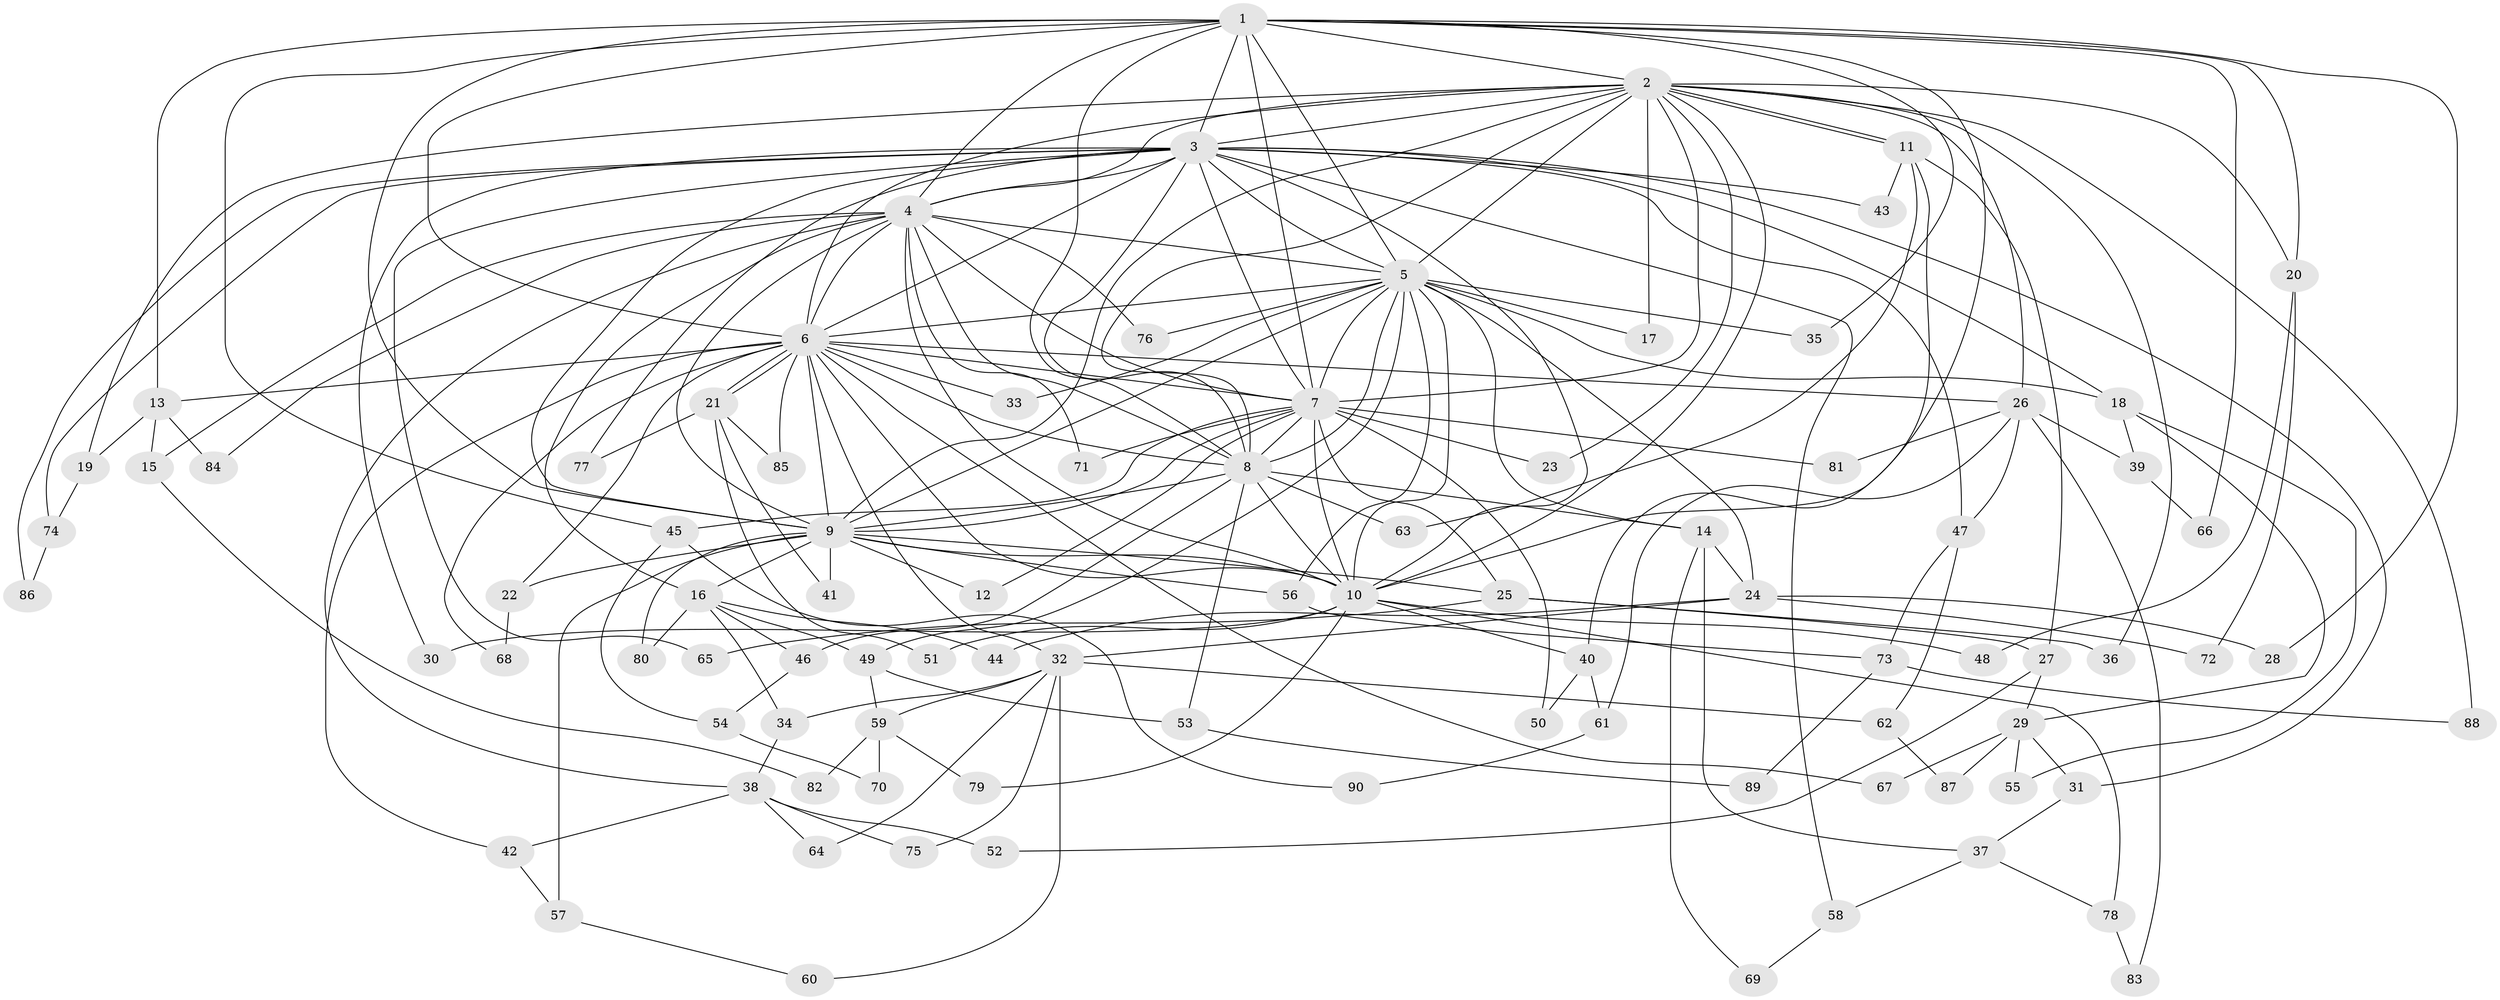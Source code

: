 // coarse degree distribution, {23: 0.037037037037037035, 20: 0.037037037037037035, 4: 0.14814814814814814, 6: 0.1111111111111111, 3: 0.18518518518518517, 2: 0.3333333333333333, 5: 0.07407407407407407, 1: 0.07407407407407407}
// Generated by graph-tools (version 1.1) at 2025/17/03/04/25 18:17:46]
// undirected, 90 vertices, 205 edges
graph export_dot {
graph [start="1"]
  node [color=gray90,style=filled];
  1;
  2;
  3;
  4;
  5;
  6;
  7;
  8;
  9;
  10;
  11;
  12;
  13;
  14;
  15;
  16;
  17;
  18;
  19;
  20;
  21;
  22;
  23;
  24;
  25;
  26;
  27;
  28;
  29;
  30;
  31;
  32;
  33;
  34;
  35;
  36;
  37;
  38;
  39;
  40;
  41;
  42;
  43;
  44;
  45;
  46;
  47;
  48;
  49;
  50;
  51;
  52;
  53;
  54;
  55;
  56;
  57;
  58;
  59;
  60;
  61;
  62;
  63;
  64;
  65;
  66;
  67;
  68;
  69;
  70;
  71;
  72;
  73;
  74;
  75;
  76;
  77;
  78;
  79;
  80;
  81;
  82;
  83;
  84;
  85;
  86;
  87;
  88;
  89;
  90;
  1 -- 2;
  1 -- 3;
  1 -- 4;
  1 -- 5;
  1 -- 6;
  1 -- 7;
  1 -- 8;
  1 -- 9;
  1 -- 10;
  1 -- 13;
  1 -- 20;
  1 -- 28;
  1 -- 35;
  1 -- 45;
  1 -- 66;
  2 -- 3;
  2 -- 4;
  2 -- 5;
  2 -- 6;
  2 -- 7;
  2 -- 8;
  2 -- 9;
  2 -- 10;
  2 -- 11;
  2 -- 11;
  2 -- 17;
  2 -- 19;
  2 -- 20;
  2 -- 23;
  2 -- 26;
  2 -- 36;
  2 -- 88;
  3 -- 4;
  3 -- 5;
  3 -- 6;
  3 -- 7;
  3 -- 8;
  3 -- 9;
  3 -- 10;
  3 -- 18;
  3 -- 30;
  3 -- 31;
  3 -- 43;
  3 -- 47;
  3 -- 58;
  3 -- 65;
  3 -- 74;
  3 -- 77;
  3 -- 86;
  4 -- 5;
  4 -- 6;
  4 -- 7;
  4 -- 8;
  4 -- 9;
  4 -- 10;
  4 -- 15;
  4 -- 16;
  4 -- 38;
  4 -- 71;
  4 -- 76;
  4 -- 84;
  5 -- 6;
  5 -- 7;
  5 -- 8;
  5 -- 9;
  5 -- 10;
  5 -- 14;
  5 -- 17;
  5 -- 18;
  5 -- 24;
  5 -- 33;
  5 -- 35;
  5 -- 49;
  5 -- 56;
  5 -- 76;
  6 -- 7;
  6 -- 8;
  6 -- 9;
  6 -- 10;
  6 -- 13;
  6 -- 21;
  6 -- 21;
  6 -- 22;
  6 -- 26;
  6 -- 32;
  6 -- 33;
  6 -- 42;
  6 -- 67;
  6 -- 68;
  6 -- 85;
  7 -- 8;
  7 -- 9;
  7 -- 10;
  7 -- 12;
  7 -- 23;
  7 -- 25;
  7 -- 45;
  7 -- 50;
  7 -- 71;
  7 -- 81;
  8 -- 9;
  8 -- 10;
  8 -- 14;
  8 -- 46;
  8 -- 53;
  8 -- 63;
  9 -- 10;
  9 -- 12;
  9 -- 16;
  9 -- 22;
  9 -- 25;
  9 -- 41;
  9 -- 56;
  9 -- 57;
  9 -- 80;
  10 -- 30;
  10 -- 40;
  10 -- 48;
  10 -- 51;
  10 -- 78;
  10 -- 79;
  11 -- 27;
  11 -- 40;
  11 -- 43;
  11 -- 63;
  13 -- 15;
  13 -- 19;
  13 -- 84;
  14 -- 24;
  14 -- 37;
  14 -- 69;
  15 -- 82;
  16 -- 34;
  16 -- 44;
  16 -- 46;
  16 -- 49;
  16 -- 80;
  18 -- 29;
  18 -- 39;
  18 -- 55;
  19 -- 74;
  20 -- 48;
  20 -- 72;
  21 -- 41;
  21 -- 51;
  21 -- 77;
  21 -- 85;
  22 -- 68;
  24 -- 28;
  24 -- 32;
  24 -- 44;
  24 -- 72;
  25 -- 27;
  25 -- 36;
  25 -- 65;
  26 -- 39;
  26 -- 47;
  26 -- 61;
  26 -- 81;
  26 -- 83;
  27 -- 29;
  27 -- 52;
  29 -- 31;
  29 -- 55;
  29 -- 67;
  29 -- 87;
  31 -- 37;
  32 -- 34;
  32 -- 59;
  32 -- 60;
  32 -- 62;
  32 -- 64;
  32 -- 75;
  34 -- 38;
  37 -- 58;
  37 -- 78;
  38 -- 42;
  38 -- 52;
  38 -- 64;
  38 -- 75;
  39 -- 66;
  40 -- 50;
  40 -- 61;
  42 -- 57;
  45 -- 54;
  45 -- 90;
  46 -- 54;
  47 -- 62;
  47 -- 73;
  49 -- 53;
  49 -- 59;
  53 -- 89;
  54 -- 70;
  56 -- 73;
  57 -- 60;
  58 -- 69;
  59 -- 70;
  59 -- 79;
  59 -- 82;
  61 -- 90;
  62 -- 87;
  73 -- 88;
  73 -- 89;
  74 -- 86;
  78 -- 83;
}

